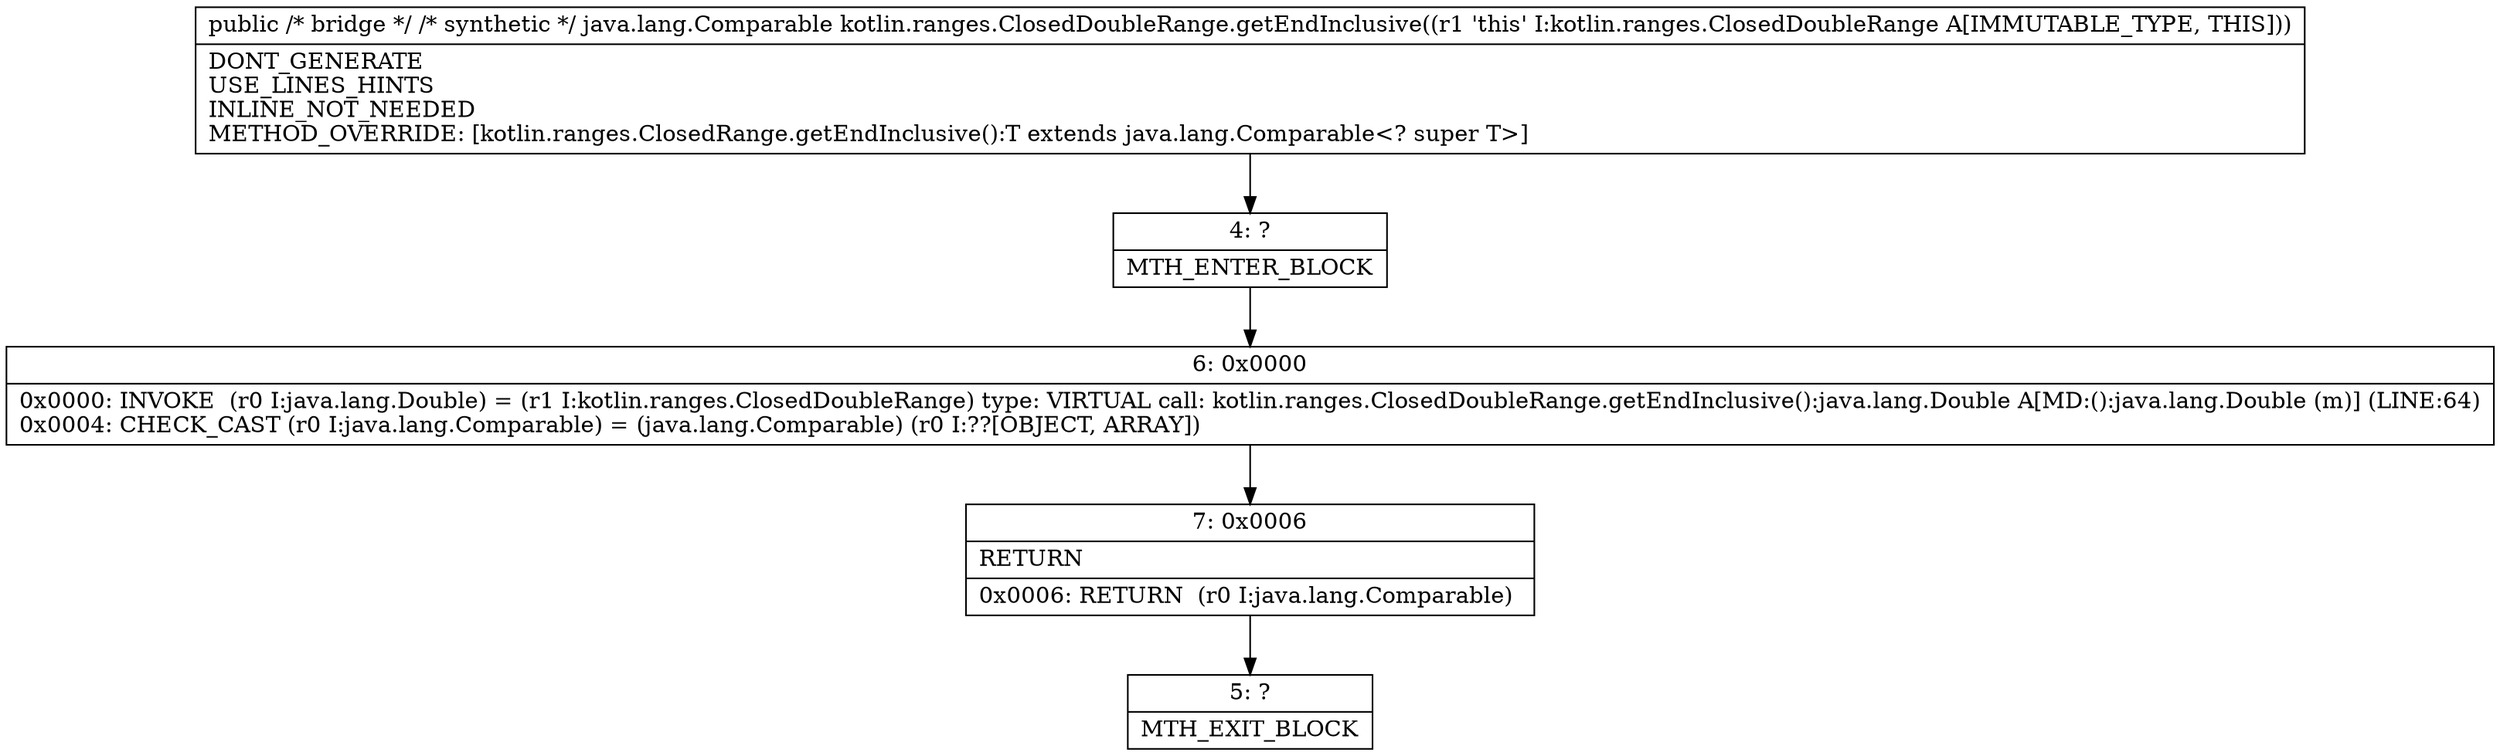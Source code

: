 digraph "CFG forkotlin.ranges.ClosedDoubleRange.getEndInclusive()Ljava\/lang\/Comparable;" {
Node_4 [shape=record,label="{4\:\ ?|MTH_ENTER_BLOCK\l}"];
Node_6 [shape=record,label="{6\:\ 0x0000|0x0000: INVOKE  (r0 I:java.lang.Double) = (r1 I:kotlin.ranges.ClosedDoubleRange) type: VIRTUAL call: kotlin.ranges.ClosedDoubleRange.getEndInclusive():java.lang.Double A[MD:():java.lang.Double (m)] (LINE:64)\l0x0004: CHECK_CAST (r0 I:java.lang.Comparable) = (java.lang.Comparable) (r0 I:??[OBJECT, ARRAY]) \l}"];
Node_7 [shape=record,label="{7\:\ 0x0006|RETURN\l|0x0006: RETURN  (r0 I:java.lang.Comparable) \l}"];
Node_5 [shape=record,label="{5\:\ ?|MTH_EXIT_BLOCK\l}"];
MethodNode[shape=record,label="{public \/* bridge *\/ \/* synthetic *\/ java.lang.Comparable kotlin.ranges.ClosedDoubleRange.getEndInclusive((r1 'this' I:kotlin.ranges.ClosedDoubleRange A[IMMUTABLE_TYPE, THIS]))  | DONT_GENERATE\lUSE_LINES_HINTS\lINLINE_NOT_NEEDED\lMETHOD_OVERRIDE: [kotlin.ranges.ClosedRange.getEndInclusive():T extends java.lang.Comparable\<? super T\>]\l}"];
MethodNode -> Node_4;Node_4 -> Node_6;
Node_6 -> Node_7;
Node_7 -> Node_5;
}

